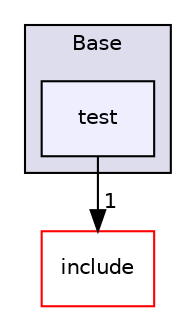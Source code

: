 digraph "/home/travis/build/AliceO2Group/AliceO2/Detectors/Base/test" {
  bgcolor=transparent;
  compound=true
  node [ fontsize="10", fontname="Helvetica"];
  edge [ labelfontsize="10", labelfontname="Helvetica"];
  subgraph clusterdir_37c90836491b695b472bf98d1be8336b {
    graph [ bgcolor="#ddddee", pencolor="black", label="Base" fontname="Helvetica", fontsize="10", URL="dir_37c90836491b695b472bf98d1be8336b.html"]
  dir_c1eec9d1003d3beb84502b0a1059f30e [shape=box, label="test", style="filled", fillcolor="#eeeeff", pencolor="black", URL="dir_c1eec9d1003d3beb84502b0a1059f30e.html"];
  }
  dir_548839eeca1931d32df07653a7903e44 [shape=box label="include" color="red" URL="dir_548839eeca1931d32df07653a7903e44.html"];
  dir_c1eec9d1003d3beb84502b0a1059f30e->dir_548839eeca1931d32df07653a7903e44 [headlabel="1", labeldistance=1.5 headhref="dir_000309_000257.html"];
}
